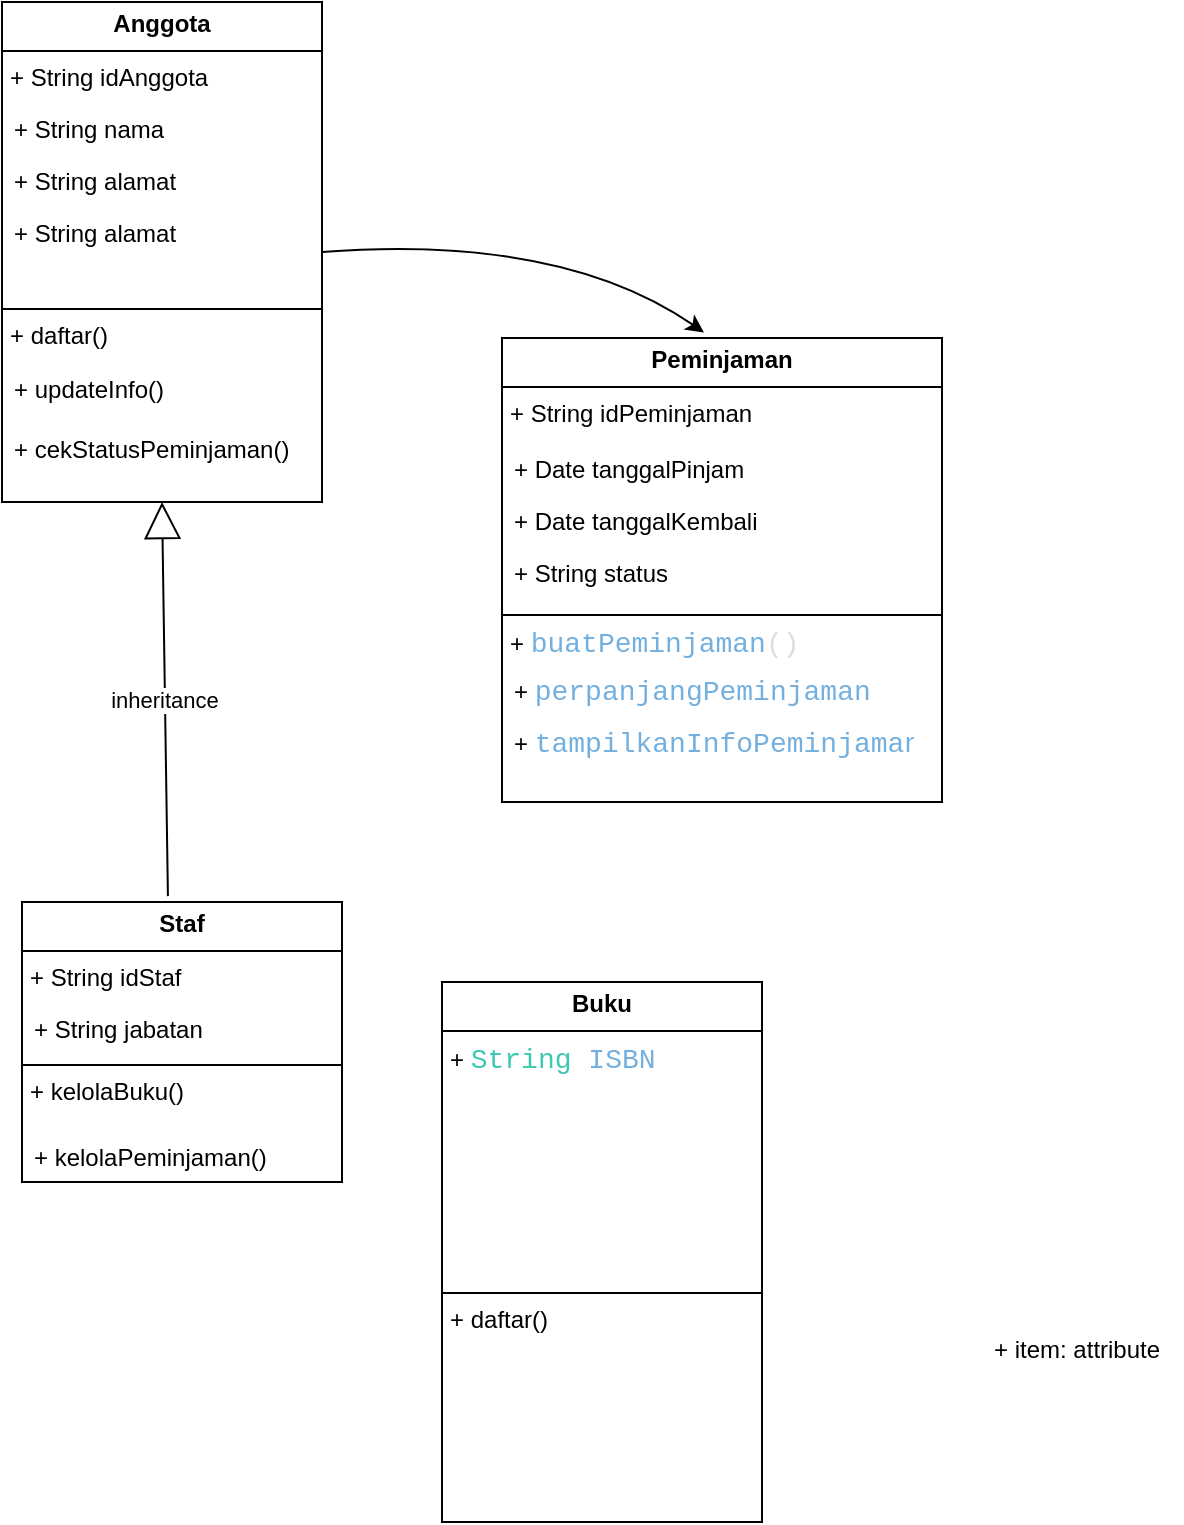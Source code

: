 <mxfile version="24.7.16">
  <diagram name="Page-1" id="_icZiINfKhFcKxtg9zXk">
    <mxGraphModel dx="712" dy="737" grid="1" gridSize="10" guides="1" tooltips="1" connect="1" arrows="1" fold="1" page="1" pageScale="1" pageWidth="850" pageHeight="1100" math="0" shadow="0">
      <root>
        <mxCell id="0" />
        <mxCell id="1" parent="0" />
        <mxCell id="hXpxbWK7OicmQTOyOzRW-8" value="&lt;p style=&quot;margin:0px;margin-top:4px;text-align:center;&quot;&gt;&lt;b&gt;Anggota&lt;/b&gt;&lt;/p&gt;&lt;hr size=&quot;1&quot; style=&quot;border-style:solid;&quot;&gt;&lt;p style=&quot;margin:0px;margin-left:4px;&quot;&gt;+ String idAnggota&lt;/p&gt;&lt;p style=&quot;margin:0px;margin-left:4px;&quot;&gt;&lt;br&gt;&lt;/p&gt;&lt;p style=&quot;margin:0px;margin-left:4px;&quot;&gt;&lt;br&gt;&lt;/p&gt;&lt;p style=&quot;margin:0px;margin-left:4px;&quot;&gt;&lt;br&gt;&lt;/p&gt;&lt;p style=&quot;margin:0px;margin-left:4px;&quot;&gt;&lt;br&gt;&lt;/p&gt;&lt;p style=&quot;margin:0px;margin-left:4px;&quot;&gt;&lt;br&gt;&lt;/p&gt;&lt;p style=&quot;margin:0px;margin-left:4px;&quot;&gt;&lt;br&gt;&lt;/p&gt;&lt;p style=&quot;margin:0px;margin-left:4px;&quot;&gt;&lt;br&gt;&lt;/p&gt;&lt;hr size=&quot;1&quot; style=&quot;border-style:solid;&quot;&gt;&lt;p style=&quot;margin:0px;margin-left:4px;&quot;&gt;+ daftar()&lt;/p&gt;" style="verticalAlign=top;align=left;overflow=fill;html=1;whiteSpace=wrap;" vertex="1" parent="1">
          <mxGeometry x="40" y="30" width="160" height="250" as="geometry" />
        </mxCell>
        <mxCell id="hXpxbWK7OicmQTOyOzRW-9" value="+ String nama" style="text;strokeColor=none;fillColor=none;align=left;verticalAlign=top;spacingLeft=4;spacingRight=4;overflow=hidden;rotatable=0;points=[[0,0.5],[1,0.5]];portConstraint=eastwest;whiteSpace=wrap;html=1;" vertex="1" parent="1">
          <mxGeometry x="40" y="80" width="110" height="26" as="geometry" />
        </mxCell>
        <mxCell id="hXpxbWK7OicmQTOyOzRW-10" value="+ String alamat" style="text;strokeColor=none;fillColor=none;align=left;verticalAlign=top;spacingLeft=4;spacingRight=4;overflow=hidden;rotatable=0;points=[[0,0.5],[1,0.5]];portConstraint=eastwest;whiteSpace=wrap;html=1;" vertex="1" parent="1">
          <mxGeometry x="40" y="106" width="110" height="26" as="geometry" />
        </mxCell>
        <mxCell id="hXpxbWK7OicmQTOyOzRW-11" value="+ String alamat" style="text;strokeColor=none;fillColor=none;align=left;verticalAlign=top;spacingLeft=4;spacingRight=4;overflow=hidden;rotatable=0;points=[[0,0.5],[1,0.5]];portConstraint=eastwest;whiteSpace=wrap;html=1;" vertex="1" parent="1">
          <mxGeometry x="40" y="132" width="110" height="26" as="geometry" />
        </mxCell>
        <mxCell id="hXpxbWK7OicmQTOyOzRW-13" value="+ updateInfo()" style="text;strokeColor=none;fillColor=none;align=left;verticalAlign=top;spacingLeft=4;spacingRight=4;overflow=hidden;rotatable=0;points=[[0,0.5],[1,0.5]];portConstraint=eastwest;whiteSpace=wrap;html=1;movable=0;resizable=0;deletable=0;editable=0;locked=1;connectable=0;" vertex="1" parent="1">
          <mxGeometry x="40" y="210" width="140" height="26" as="geometry" />
        </mxCell>
        <mxCell id="hXpxbWK7OicmQTOyOzRW-14" value="+ cekStatusPeminjaman()" style="text;strokeColor=none;fillColor=none;align=left;verticalAlign=top;spacingLeft=4;spacingRight=4;overflow=hidden;rotatable=0;points=[[0,0.5],[1,0.5]];portConstraint=eastwest;whiteSpace=wrap;html=1;movable=0;resizable=0;deletable=0;editable=0;locked=1;connectable=0;" vertex="1" parent="1">
          <mxGeometry x="40" y="240" width="150" height="26" as="geometry" />
        </mxCell>
        <mxCell id="hXpxbWK7OicmQTOyOzRW-16" value="&lt;p style=&quot;margin:0px;margin-top:4px;text-align:center;&quot;&gt;&lt;b&gt;Staf&lt;/b&gt;&lt;/p&gt;&lt;hr size=&quot;1&quot; style=&quot;border-style:solid;&quot;&gt;&lt;p style=&quot;margin:0px;margin-left:4px;&quot;&gt;+ String idStaf&lt;/p&gt;&lt;p style=&quot;margin:0px;margin-left:4px;&quot;&gt;&lt;br&gt;&lt;/p&gt;&lt;p style=&quot;margin:0px;margin-left:4px;&quot;&gt;&lt;br&gt;&lt;/p&gt;&lt;hr size=&quot;1&quot; style=&quot;border-style:solid;&quot;&gt;&lt;p style=&quot;margin:0px;margin-left:4px;&quot;&gt;+ kelolaBuku()&lt;/p&gt;" style="verticalAlign=top;align=left;overflow=fill;html=1;whiteSpace=wrap;" vertex="1" parent="1">
          <mxGeometry x="50" y="480" width="160" height="140" as="geometry" />
        </mxCell>
        <mxCell id="hXpxbWK7OicmQTOyOzRW-17" value="+ String jabatan" style="text;strokeColor=none;fillColor=none;align=left;verticalAlign=top;spacingLeft=4;spacingRight=4;overflow=hidden;rotatable=0;points=[[0,0.5],[1,0.5]];portConstraint=eastwest;whiteSpace=wrap;html=1;" vertex="1" parent="1">
          <mxGeometry x="50" y="530" width="100" height="26" as="geometry" />
        </mxCell>
        <mxCell id="hXpxbWK7OicmQTOyOzRW-18" value="+ kelolaPeminjaman()" style="text;strokeColor=none;fillColor=none;align=left;verticalAlign=top;spacingLeft=4;spacingRight=4;overflow=hidden;rotatable=0;points=[[0,0.5],[1,0.5]];portConstraint=eastwest;whiteSpace=wrap;html=1;" vertex="1" parent="1">
          <mxGeometry x="50" y="594" width="130" height="26" as="geometry" />
        </mxCell>
        <mxCell id="hXpxbWK7OicmQTOyOzRW-22" value="&lt;p style=&quot;margin:0px;margin-top:4px;text-align:center;&quot;&gt;&lt;b&gt;Peminjaman&lt;/b&gt;&lt;/p&gt;&lt;hr size=&quot;1&quot; style=&quot;border-style:solid;&quot;&gt;&lt;p style=&quot;margin:0px;margin-left:4px;&quot;&gt;+ String idPeminjaman&lt;/p&gt;&lt;p style=&quot;margin:0px;margin-left:4px;&quot;&gt;&lt;br&gt;&lt;/p&gt;&lt;p style=&quot;margin:0px;margin-left:4px;&quot;&gt;&lt;br&gt;&lt;/p&gt;&lt;p style=&quot;margin:0px;margin-left:4px;&quot;&gt;&lt;br&gt;&lt;/p&gt;&lt;p style=&quot;margin:0px;margin-left:4px;&quot;&gt;&lt;br&gt;&lt;/p&gt;&lt;p style=&quot;margin:0px;margin-left:4px;&quot;&gt;&lt;br&gt;&lt;/p&gt;&lt;p style=&quot;margin:0px;margin-left:4px;&quot;&gt;&lt;br&gt;&lt;/p&gt;&lt;hr size=&quot;1&quot; style=&quot;border-style:solid;&quot;&gt;&lt;p style=&quot;margin:0px;margin-left:4px;&quot;&gt;+ &lt;span style=&quot;font-family: Consolas, &amp;quot;Courier New&amp;quot;, monospace; font-size: 14px; white-space: pre; color: rgb(116, 176, 223);&quot;&gt;buatPeminjaman&lt;/span&gt;&lt;span style=&quot;font-family: Consolas, &amp;quot;Courier New&amp;quot;, monospace; font-size: 14px; white-space: pre; color: rgb(220, 220, 220);&quot;&gt;()&lt;/span&gt;&lt;/p&gt;" style="verticalAlign=top;align=left;overflow=fill;html=1;whiteSpace=wrap;" vertex="1" parent="1">
          <mxGeometry x="290" y="198" width="220" height="232" as="geometry" />
        </mxCell>
        <mxCell id="hXpxbWK7OicmQTOyOzRW-23" value="+ Date tanggalPinjam" style="text;strokeColor=none;fillColor=none;align=left;verticalAlign=top;spacingLeft=4;spacingRight=4;overflow=hidden;rotatable=0;points=[[0,0.5],[1,0.5]];portConstraint=eastwest;whiteSpace=wrap;html=1;" vertex="1" parent="1">
          <mxGeometry x="290" y="250" width="130" height="26" as="geometry" />
        </mxCell>
        <mxCell id="hXpxbWK7OicmQTOyOzRW-24" value="+ Date tanggalKembali" style="text;strokeColor=none;fillColor=none;align=left;verticalAlign=top;spacingLeft=4;spacingRight=4;overflow=hidden;rotatable=0;points=[[0,0.5],[1,0.5]];portConstraint=eastwest;whiteSpace=wrap;html=1;" vertex="1" parent="1">
          <mxGeometry x="290" y="276" width="140" height="26" as="geometry" />
        </mxCell>
        <mxCell id="hXpxbWK7OicmQTOyOzRW-25" value="+ String status" style="text;strokeColor=none;fillColor=none;align=left;verticalAlign=top;spacingLeft=4;spacingRight=4;overflow=hidden;rotatable=0;points=[[0,0.5],[1,0.5]];portConstraint=eastwest;whiteSpace=wrap;html=1;" vertex="1" parent="1">
          <mxGeometry x="290" y="302" width="130" height="26" as="geometry" />
        </mxCell>
        <mxCell id="hXpxbWK7OicmQTOyOzRW-29" value="+&amp;nbsp;&lt;span style=&quot;font-family: Consolas, &amp;quot;Courier New&amp;quot;, monospace; font-size: 14px; white-space: pre; color: rgb(116, 176, 223);&quot;&gt;perpanjangPeminjaman&lt;/span&gt;&lt;span style=&quot;font-family: Consolas, &amp;quot;Courier New&amp;quot;, monospace; font-size: 14px; white-space: pre; color: rgb(220, 220, 220);&quot;&gt;()&lt;/span&gt;" style="text;strokeColor=none;fillColor=none;align=left;verticalAlign=top;spacingLeft=4;spacingRight=4;overflow=hidden;rotatable=0;points=[[0,0.5],[1,0.5]];portConstraint=eastwest;whiteSpace=wrap;html=1;" vertex="1" parent="1">
          <mxGeometry x="290" y="360" width="190" height="26" as="geometry" />
        </mxCell>
        <mxCell id="hXpxbWK7OicmQTOyOzRW-30" value="+&amp;nbsp;&lt;span style=&quot;font-family: Consolas, &amp;quot;Courier New&amp;quot;, monospace; font-size: 14px; white-space: pre; color: rgb(116, 176, 223);&quot;&gt;tampilkanInfoPeminjaman&lt;/span&gt;&lt;span style=&quot;font-family: Consolas, &amp;quot;Courier New&amp;quot;, monospace; font-size: 14px; white-space: pre; color: rgb(220, 220, 220);&quot;&gt;()&lt;/span&gt;" style="text;strokeColor=none;fillColor=none;align=left;verticalAlign=top;spacingLeft=4;spacingRight=4;overflow=hidden;rotatable=0;points=[[0,0.5],[1,0.5]];portConstraint=eastwest;whiteSpace=wrap;html=1;" vertex="1" parent="1">
          <mxGeometry x="290" y="386" width="210" height="26" as="geometry" />
        </mxCell>
        <mxCell id="hXpxbWK7OicmQTOyOzRW-32" value="" style="curved=1;endArrow=classic;html=1;rounded=0;entryX=0.459;entryY=-0.012;entryDx=0;entryDy=0;entryPerimeter=0;exitX=1;exitY=0.5;exitDx=0;exitDy=0;" edge="1" parent="1" source="hXpxbWK7OicmQTOyOzRW-8" target="hXpxbWK7OicmQTOyOzRW-22">
          <mxGeometry width="50" height="50" relative="1" as="geometry">
            <mxPoint x="380" y="280" as="sourcePoint" />
            <mxPoint x="370" y="90" as="targetPoint" />
            <Array as="points">
              <mxPoint x="320" y="146" />
            </Array>
          </mxGeometry>
        </mxCell>
        <mxCell id="hXpxbWK7OicmQTOyOzRW-34" value="&lt;p style=&quot;margin:0px;margin-top:4px;text-align:center;&quot;&gt;&lt;b&gt;Buku&lt;/b&gt;&lt;/p&gt;&lt;hr size=&quot;1&quot; style=&quot;border-style:solid;&quot;&gt;&lt;p style=&quot;margin:0px;margin-left:4px;&quot;&gt;+&amp;nbsp;&lt;span style=&quot;font-family: Consolas, &amp;quot;Courier New&amp;quot;, monospace; font-size: 14px; white-space: pre; color: rgb(61, 201, 176);&quot;&gt;String&lt;/span&gt;&lt;span style=&quot;font-family: Consolas, &amp;quot;Courier New&amp;quot;, monospace; font-size: 14px; white-space: pre; color: rgb(116, 176, 223);&quot;&gt; ISBN&lt;/span&gt;&lt;/p&gt;&lt;p style=&quot;margin:0px;margin-left:4px;&quot;&gt;&lt;br&gt;&lt;/p&gt;&lt;p style=&quot;margin:0px;margin-left:4px;&quot;&gt;&lt;br&gt;&lt;/p&gt;&lt;p style=&quot;margin:0px;margin-left:4px;&quot;&gt;&lt;br&gt;&lt;/p&gt;&lt;p style=&quot;margin:0px;margin-left:4px;&quot;&gt;&lt;br&gt;&lt;/p&gt;&lt;p style=&quot;margin:0px;margin-left:4px;&quot;&gt;&lt;br&gt;&lt;/p&gt;&lt;p style=&quot;margin:0px;margin-left:4px;&quot;&gt;&lt;br&gt;&lt;/p&gt;&lt;p style=&quot;margin:0px;margin-left:4px;&quot;&gt;&lt;br&gt;&lt;/p&gt;&lt;hr size=&quot;1&quot; style=&quot;border-style:solid;&quot;&gt;&lt;p style=&quot;margin:0px;margin-left:4px;&quot;&gt;+ daftar()&lt;/p&gt;" style="verticalAlign=top;align=left;overflow=fill;html=1;whiteSpace=wrap;" vertex="1" parent="1">
          <mxGeometry x="260" y="520" width="160" height="270" as="geometry" />
        </mxCell>
        <mxCell id="hXpxbWK7OicmQTOyOzRW-35" value="+ item: attribute" style="text;strokeColor=none;fillColor=none;align=left;verticalAlign=top;spacingLeft=4;spacingRight=4;overflow=hidden;rotatable=0;points=[[0,0.5],[1,0.5]];portConstraint=eastwest;whiteSpace=wrap;html=1;" vertex="1" parent="1">
          <mxGeometry x="530" y="690" width="100" height="26" as="geometry" />
        </mxCell>
        <mxCell id="hXpxbWK7OicmQTOyOzRW-36" value="inheritance" style="endArrow=block;endSize=16;endFill=0;html=1;rounded=0;exitX=0.456;exitY=-0.021;exitDx=0;exitDy=0;exitPerimeter=0;entryX=0.5;entryY=1;entryDx=0;entryDy=0;" edge="1" parent="1" source="hXpxbWK7OicmQTOyOzRW-16" target="hXpxbWK7OicmQTOyOzRW-8">
          <mxGeometry width="160" relative="1" as="geometry">
            <mxPoint x="140" y="450" as="sourcePoint" />
            <mxPoint x="300" y="450" as="targetPoint" />
          </mxGeometry>
        </mxCell>
      </root>
    </mxGraphModel>
  </diagram>
</mxfile>
